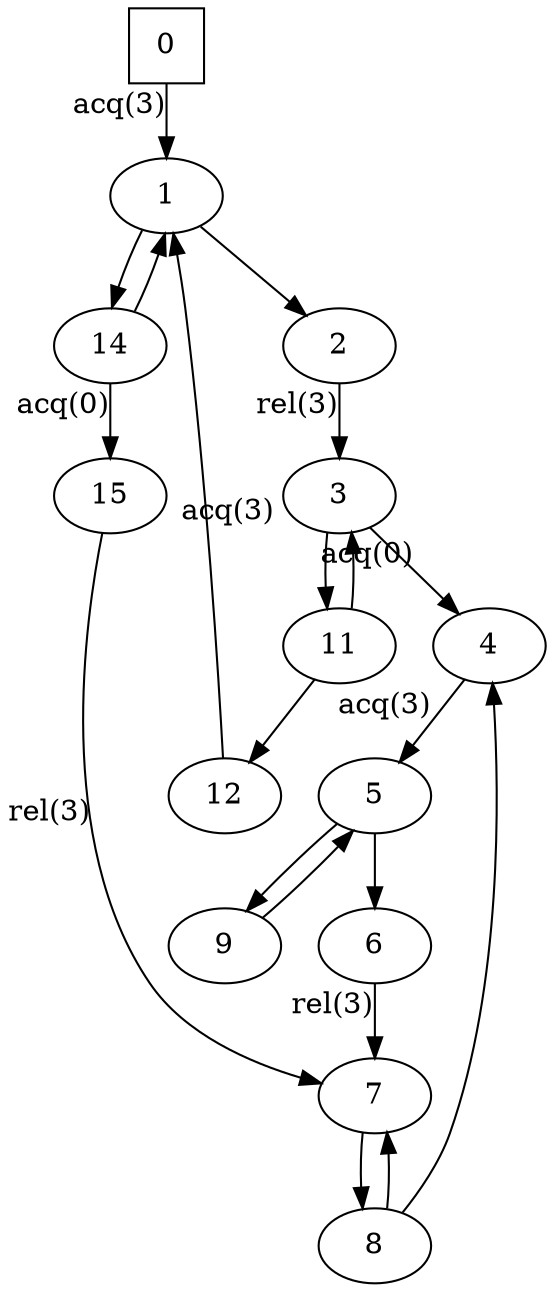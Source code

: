 digraph auto_4{
0[shape=square];
1;
2;
3;
4;
5;
6;
7;
8;
9;
11;
12;
14;
15;
0 -> 1[xlabel="acq(3)"];
3 -> 4[xlabel="acq(0)"];
3 -> 11;
12 -> 1[xlabel="acq(3)"];
14 -> 15[xlabel="acq(0)"];
14 -> 1;
5 -> 6;
5 -> 9;
15 -> 7[xlabel="rel(3)"];
6 -> 7[xlabel="rel(3)"];
4 -> 5[xlabel="acq(3)"];
1 -> 2;
1 -> 14;
2 -> 3[xlabel="rel(3)"];
8 -> 4;
8 -> 7;
7 -> 8;
9 -> 5;
11 -> 12;
11 -> 3;
}
